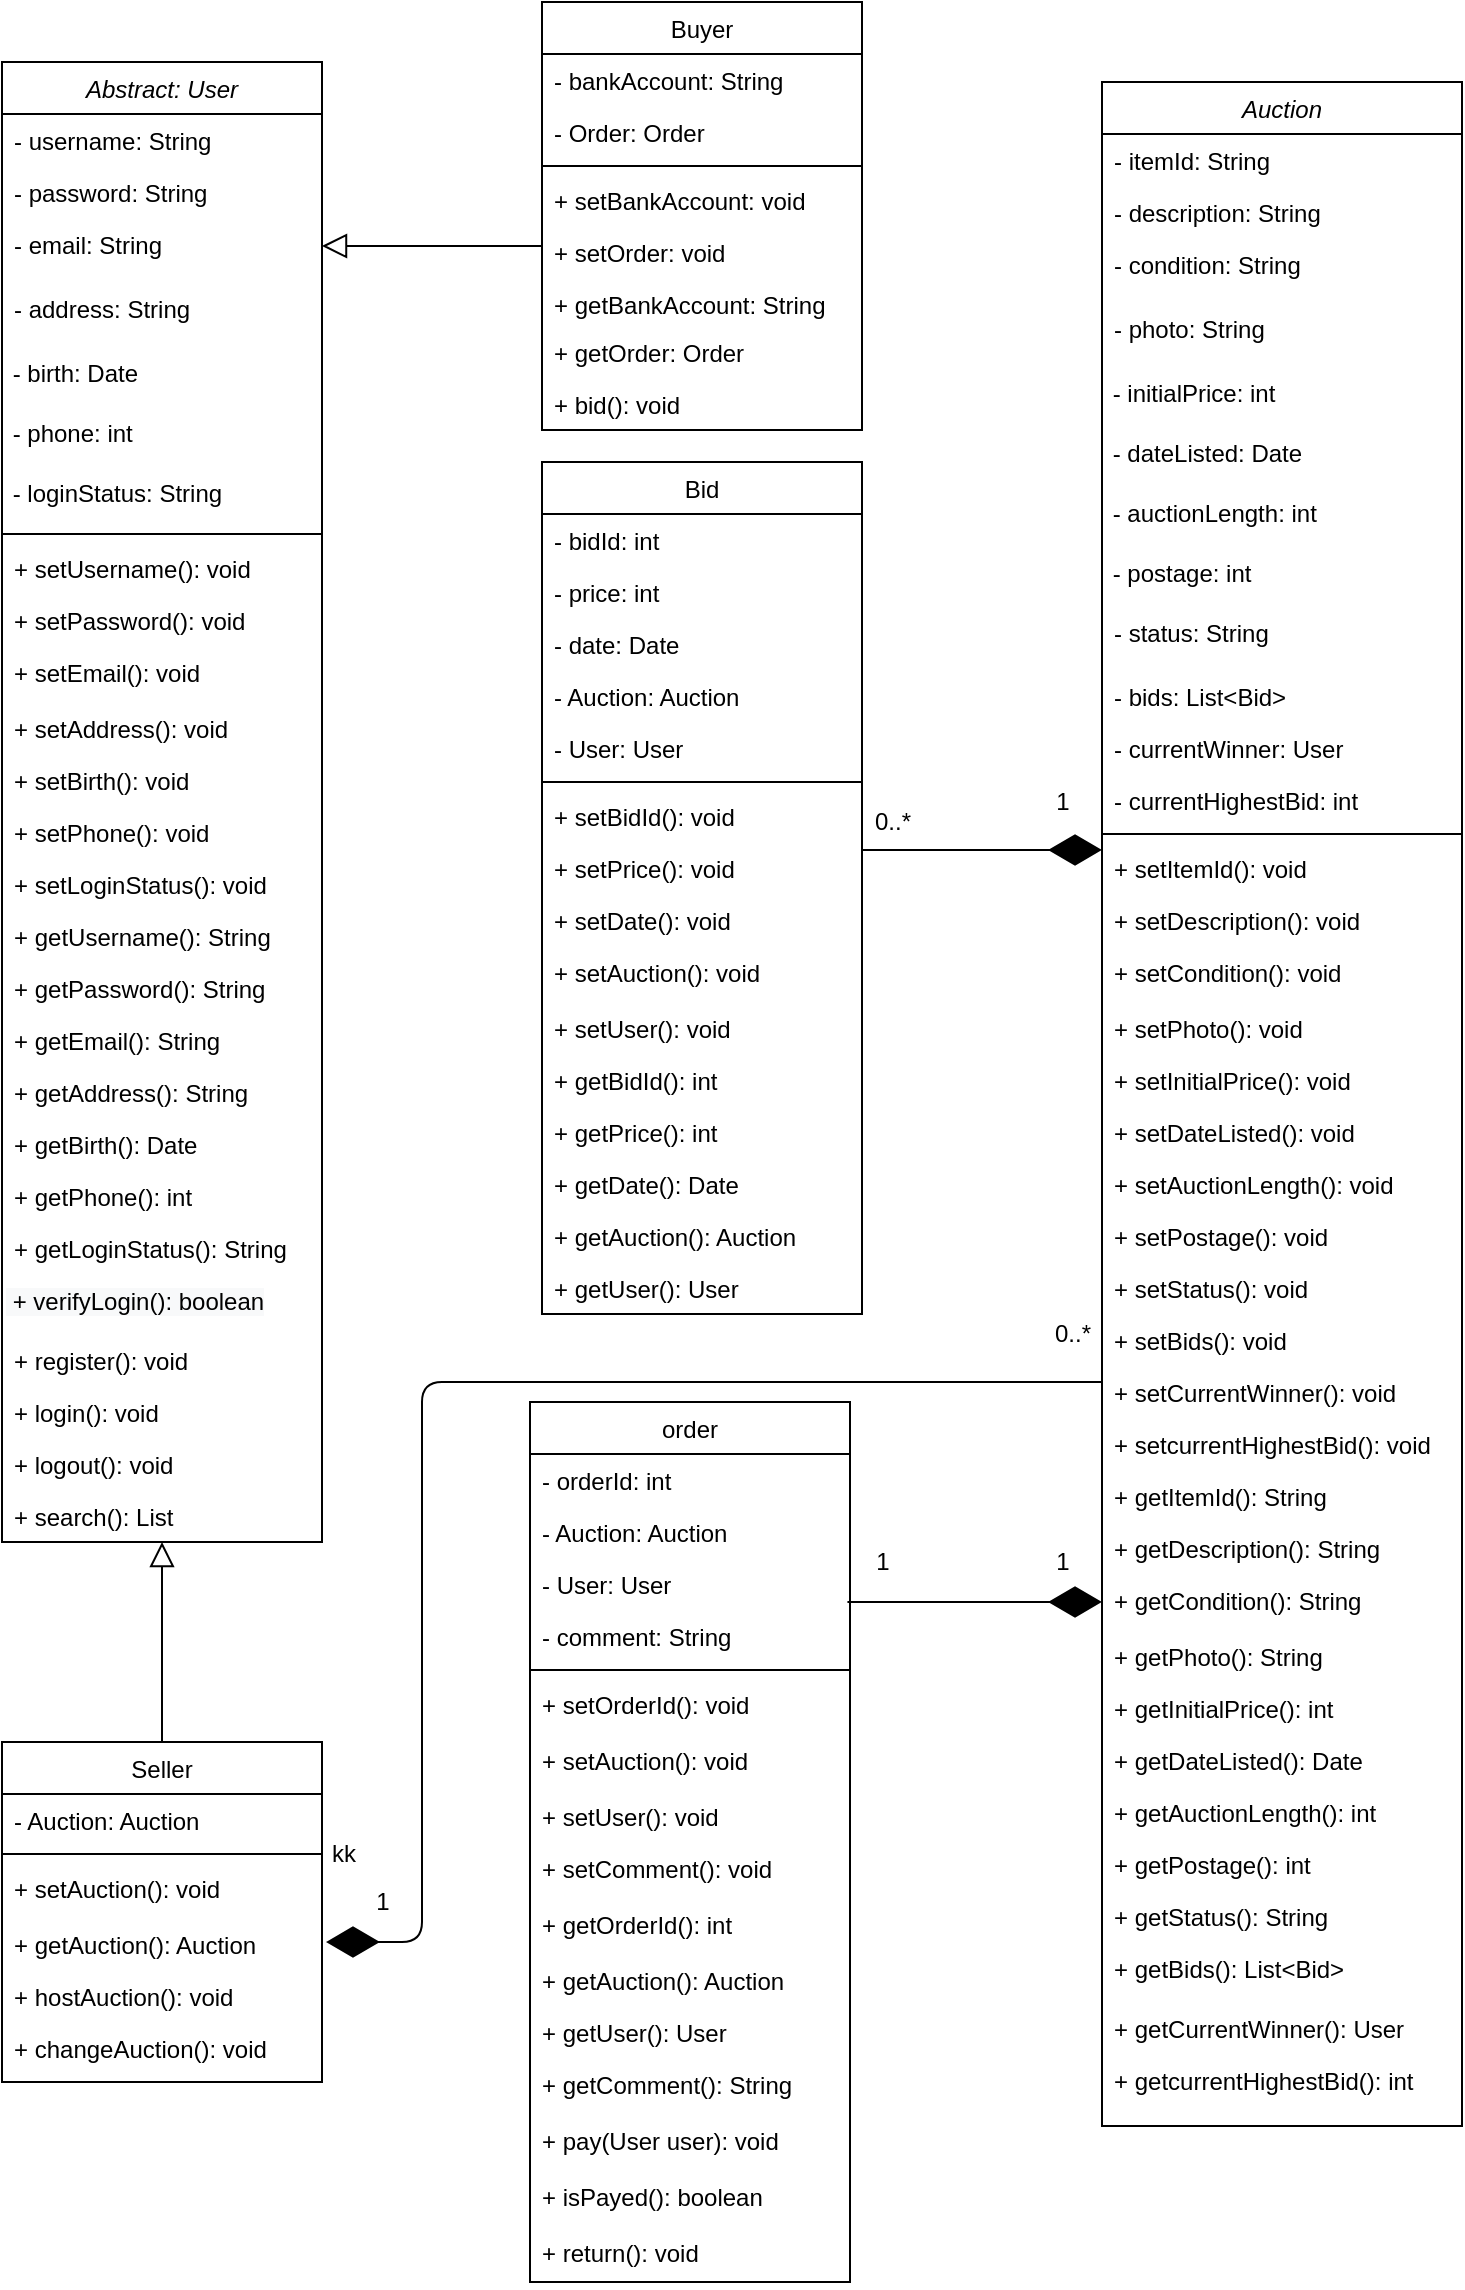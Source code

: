 <mxfile version="13.9.9" type="github">
  <diagram id="C5RBs43oDa-KdzZeNtuy" name="Page-1">
    <mxGraphModel dx="2106" dy="964" grid="1" gridSize="10" guides="1" tooltips="1" connect="1" arrows="1" fold="1" page="1" pageScale="1" pageWidth="827" pageHeight="1169" math="0" shadow="0">
      <root>
        <mxCell id="WIyWlLk6GJQsqaUBKTNV-0" />
        <mxCell id="WIyWlLk6GJQsqaUBKTNV-1" parent="WIyWlLk6GJQsqaUBKTNV-0" />
        <mxCell id="zkfFHV4jXpPFQw0GAbJ--0" value="Abstract: User" style="swimlane;fontStyle=2;align=center;verticalAlign=top;childLayout=stackLayout;horizontal=1;startSize=26;horizontalStack=0;resizeParent=1;resizeLast=0;collapsible=1;marginBottom=0;rounded=0;shadow=0;strokeWidth=1;" parent="WIyWlLk6GJQsqaUBKTNV-1" vertex="1">
          <mxGeometry x="70" y="50" width="160" height="740" as="geometry">
            <mxRectangle x="170" y="10" width="160" height="26" as="alternateBounds" />
          </mxGeometry>
        </mxCell>
        <mxCell id="zkfFHV4jXpPFQw0GAbJ--1" value="- username: String" style="text;align=left;verticalAlign=top;spacingLeft=4;spacingRight=4;overflow=hidden;rotatable=0;points=[[0,0.5],[1,0.5]];portConstraint=eastwest;" parent="zkfFHV4jXpPFQw0GAbJ--0" vertex="1">
          <mxGeometry y="26" width="160" height="26" as="geometry" />
        </mxCell>
        <mxCell id="zkfFHV4jXpPFQw0GAbJ--2" value="- password: String&#xa;" style="text;align=left;verticalAlign=top;spacingLeft=4;spacingRight=4;overflow=hidden;rotatable=0;points=[[0,0.5],[1,0.5]];portConstraint=eastwest;rounded=0;shadow=0;html=0;" parent="zkfFHV4jXpPFQw0GAbJ--0" vertex="1">
          <mxGeometry y="52" width="160" height="26" as="geometry" />
        </mxCell>
        <mxCell id="zkfFHV4jXpPFQw0GAbJ--3" value="- email: String" style="text;align=left;verticalAlign=top;spacingLeft=4;spacingRight=4;overflow=hidden;rotatable=0;points=[[0,0.5],[1,0.5]];portConstraint=eastwest;rounded=0;shadow=0;html=0;" parent="zkfFHV4jXpPFQw0GAbJ--0" vertex="1">
          <mxGeometry y="78" width="160" height="32" as="geometry" />
        </mxCell>
        <mxCell id="UwclA6iGlrnQya75xPqY-3" value="- address: String" style="text;align=left;verticalAlign=top;spacingLeft=4;spacingRight=4;overflow=hidden;rotatable=0;points=[[0,0.5],[1,0.5]];portConstraint=eastwest;rounded=0;shadow=0;html=0;" parent="zkfFHV4jXpPFQw0GAbJ--0" vertex="1">
          <mxGeometry y="110" width="160" height="32" as="geometry" />
        </mxCell>
        <mxCell id="UwclA6iGlrnQya75xPqY-2" value="&lt;font face=&quot;helvetica&quot;&gt;&amp;nbsp;- birth: Date&lt;/font&gt;" style="text;whiteSpace=wrap;html=1;" parent="zkfFHV4jXpPFQw0GAbJ--0" vertex="1">
          <mxGeometry y="142" width="160" height="30" as="geometry" />
        </mxCell>
        <mxCell id="UwclA6iGlrnQya75xPqY-4" value="&lt;font face=&quot;helvetica&quot;&gt;&amp;nbsp;- phone: int&lt;/font&gt;" style="text;whiteSpace=wrap;html=1;" parent="zkfFHV4jXpPFQw0GAbJ--0" vertex="1">
          <mxGeometry y="172" width="160" height="30" as="geometry" />
        </mxCell>
        <mxCell id="UwclA6iGlrnQya75xPqY-90" value="&lt;font face=&quot;helvetica&quot;&gt;&amp;nbsp;- loginStatus: String&lt;/font&gt;" style="text;whiteSpace=wrap;html=1;" parent="zkfFHV4jXpPFQw0GAbJ--0" vertex="1">
          <mxGeometry y="202" width="160" height="30" as="geometry" />
        </mxCell>
        <mxCell id="zkfFHV4jXpPFQw0GAbJ--4" value="" style="line;html=1;strokeWidth=1;align=left;verticalAlign=middle;spacingTop=-1;spacingLeft=3;spacingRight=3;rotatable=0;labelPosition=right;points=[];portConstraint=eastwest;" parent="zkfFHV4jXpPFQw0GAbJ--0" vertex="1">
          <mxGeometry y="232" width="160" height="8" as="geometry" />
        </mxCell>
        <mxCell id="zkfFHV4jXpPFQw0GAbJ--5" value="+ setUsername(): void" style="text;align=left;verticalAlign=top;spacingLeft=4;spacingRight=4;overflow=hidden;rotatable=0;points=[[0,0.5],[1,0.5]];portConstraint=eastwest;" parent="zkfFHV4jXpPFQw0GAbJ--0" vertex="1">
          <mxGeometry y="240" width="160" height="26" as="geometry" />
        </mxCell>
        <mxCell id="UwclA6iGlrnQya75xPqY-7" value="+ setPassword(): void" style="text;align=left;verticalAlign=top;spacingLeft=4;spacingRight=4;overflow=hidden;rotatable=0;points=[[0,0.5],[1,0.5]];portConstraint=eastwest;" parent="zkfFHV4jXpPFQw0GAbJ--0" vertex="1">
          <mxGeometry y="266" width="160" height="26" as="geometry" />
        </mxCell>
        <mxCell id="UwclA6iGlrnQya75xPqY-8" value="+ setEmail(): void" style="text;align=left;verticalAlign=top;spacingLeft=4;spacingRight=4;overflow=hidden;rotatable=0;points=[[0,0.5],[1,0.5]];portConstraint=eastwest;" parent="zkfFHV4jXpPFQw0GAbJ--0" vertex="1">
          <mxGeometry y="292" width="160" height="28" as="geometry" />
        </mxCell>
        <mxCell id="UwclA6iGlrnQya75xPqY-9" value="+ setAddress(): void" style="text;align=left;verticalAlign=top;spacingLeft=4;spacingRight=4;overflow=hidden;rotatable=0;points=[[0,0.5],[1,0.5]];portConstraint=eastwest;" parent="zkfFHV4jXpPFQw0GAbJ--0" vertex="1">
          <mxGeometry y="320" width="160" height="26" as="geometry" />
        </mxCell>
        <mxCell id="UwclA6iGlrnQya75xPqY-12" value="+ setBirth(): void" style="text;align=left;verticalAlign=top;spacingLeft=4;spacingRight=4;overflow=hidden;rotatable=0;points=[[0,0.5],[1,0.5]];portConstraint=eastwest;" parent="zkfFHV4jXpPFQw0GAbJ--0" vertex="1">
          <mxGeometry y="346" width="160" height="26" as="geometry" />
        </mxCell>
        <mxCell id="UwclA6iGlrnQya75xPqY-13" value="+ setPhone(): void" style="text;align=left;verticalAlign=top;spacingLeft=4;spacingRight=4;overflow=hidden;rotatable=0;points=[[0,0.5],[1,0.5]];portConstraint=eastwest;" parent="zkfFHV4jXpPFQw0GAbJ--0" vertex="1">
          <mxGeometry y="372" width="160" height="26" as="geometry" />
        </mxCell>
        <mxCell id="UwclA6iGlrnQya75xPqY-91" value="+ setLoginStatus(): void" style="text;align=left;verticalAlign=top;spacingLeft=4;spacingRight=4;overflow=hidden;rotatable=0;points=[[0,0.5],[1,0.5]];portConstraint=eastwest;" parent="zkfFHV4jXpPFQw0GAbJ--0" vertex="1">
          <mxGeometry y="398" width="160" height="26" as="geometry" />
        </mxCell>
        <mxCell id="UwclA6iGlrnQya75xPqY-11" value="+ getUsername(): String" style="text;align=left;verticalAlign=top;spacingLeft=4;spacingRight=4;overflow=hidden;rotatable=0;points=[[0,0.5],[1,0.5]];portConstraint=eastwest;" parent="zkfFHV4jXpPFQw0GAbJ--0" vertex="1">
          <mxGeometry y="424" width="160" height="26" as="geometry" />
        </mxCell>
        <mxCell id="UwclA6iGlrnQya75xPqY-10" value="+ getPassword(): String" style="text;align=left;verticalAlign=top;spacingLeft=4;spacingRight=4;overflow=hidden;rotatable=0;points=[[0,0.5],[1,0.5]];portConstraint=eastwest;" parent="zkfFHV4jXpPFQw0GAbJ--0" vertex="1">
          <mxGeometry y="450" width="160" height="26" as="geometry" />
        </mxCell>
        <mxCell id="UwclA6iGlrnQya75xPqY-18" value="+ getEmail(): String" style="text;align=left;verticalAlign=top;spacingLeft=4;spacingRight=4;overflow=hidden;rotatable=0;points=[[0,0.5],[1,0.5]];portConstraint=eastwest;" parent="zkfFHV4jXpPFQw0GAbJ--0" vertex="1">
          <mxGeometry y="476" width="160" height="26" as="geometry" />
        </mxCell>
        <mxCell id="UwclA6iGlrnQya75xPqY-17" value="+ getAddress(): String" style="text;align=left;verticalAlign=top;spacingLeft=4;spacingRight=4;overflow=hidden;rotatable=0;points=[[0,0.5],[1,0.5]];portConstraint=eastwest;" parent="zkfFHV4jXpPFQw0GAbJ--0" vertex="1">
          <mxGeometry y="502" width="160" height="26" as="geometry" />
        </mxCell>
        <mxCell id="UwclA6iGlrnQya75xPqY-16" value="+ getBirth(): Date" style="text;align=left;verticalAlign=top;spacingLeft=4;spacingRight=4;overflow=hidden;rotatable=0;points=[[0,0.5],[1,0.5]];portConstraint=eastwest;" parent="zkfFHV4jXpPFQw0GAbJ--0" vertex="1">
          <mxGeometry y="528" width="160" height="26" as="geometry" />
        </mxCell>
        <mxCell id="UwclA6iGlrnQya75xPqY-15" value="+ getPhone(): int" style="text;align=left;verticalAlign=top;spacingLeft=4;spacingRight=4;overflow=hidden;rotatable=0;points=[[0,0.5],[1,0.5]];portConstraint=eastwest;" parent="zkfFHV4jXpPFQw0GAbJ--0" vertex="1">
          <mxGeometry y="554" width="160" height="26" as="geometry" />
        </mxCell>
        <mxCell id="UwclA6iGlrnQya75xPqY-92" value="+ getLoginStatus(): String" style="text;align=left;verticalAlign=top;spacingLeft=4;spacingRight=4;overflow=hidden;rotatable=0;points=[[0,0.5],[1,0.5]];portConstraint=eastwest;" parent="zkfFHV4jXpPFQw0GAbJ--0" vertex="1">
          <mxGeometry y="580" width="160" height="26" as="geometry" />
        </mxCell>
        <mxCell id="UwclA6iGlrnQya75xPqY-19" value="&lt;span style=&quot;color: rgb(0 , 0 , 0) ; font-family: &amp;#34;helvetica&amp;#34; ; font-size: 12px ; font-style: normal ; font-weight: 400 ; letter-spacing: normal ; text-align: left ; text-indent: 0px ; text-transform: none ; word-spacing: 0px ; background-color: rgb(248 , 249 , 250) ; display: inline ; float: none&quot;&gt;&amp;nbsp;+ verifyLogin(): boolean&lt;/span&gt;" style="text;whiteSpace=wrap;html=1;" parent="zkfFHV4jXpPFQw0GAbJ--0" vertex="1">
          <mxGeometry y="606" width="160" height="30" as="geometry" />
        </mxCell>
        <mxCell id="UwclA6iGlrnQya75xPqY-22" value="+ register(): void" style="text;align=left;verticalAlign=top;spacingLeft=4;spacingRight=4;overflow=hidden;rotatable=0;points=[[0,0.5],[1,0.5]];portConstraint=eastwest;" parent="zkfFHV4jXpPFQw0GAbJ--0" vertex="1">
          <mxGeometry y="636" width="160" height="26" as="geometry" />
        </mxCell>
        <mxCell id="UwclA6iGlrnQya75xPqY-23" value="+ login(): void" style="text;align=left;verticalAlign=top;spacingLeft=4;spacingRight=4;overflow=hidden;rotatable=0;points=[[0,0.5],[1,0.5]];portConstraint=eastwest;" parent="zkfFHV4jXpPFQw0GAbJ--0" vertex="1">
          <mxGeometry y="662" width="160" height="26" as="geometry" />
        </mxCell>
        <mxCell id="Xe3VtJTiZvCKPFmN_5u9-61" value="+ logout(): void" style="text;align=left;verticalAlign=top;spacingLeft=4;spacingRight=4;overflow=hidden;rotatable=0;points=[[0,0.5],[1,0.5]];portConstraint=eastwest;" vertex="1" parent="zkfFHV4jXpPFQw0GAbJ--0">
          <mxGeometry y="688" width="160" height="26" as="geometry" />
        </mxCell>
        <mxCell id="UwclA6iGlrnQya75xPqY-82" value="+ search(): List" style="text;align=left;verticalAlign=top;spacingLeft=4;spacingRight=4;overflow=hidden;rotatable=0;points=[[0,0.5],[1,0.5]];portConstraint=eastwest;" parent="zkfFHV4jXpPFQw0GAbJ--0" vertex="1">
          <mxGeometry y="714" width="160" height="26" as="geometry" />
        </mxCell>
        <mxCell id="zkfFHV4jXpPFQw0GAbJ--6" value="Buyer" style="swimlane;fontStyle=0;align=center;verticalAlign=top;childLayout=stackLayout;horizontal=1;startSize=26;horizontalStack=0;resizeParent=1;resizeLast=0;collapsible=1;marginBottom=0;rounded=0;shadow=0;strokeWidth=1;" parent="WIyWlLk6GJQsqaUBKTNV-1" vertex="1">
          <mxGeometry x="340" y="20" width="160" height="214" as="geometry">
            <mxRectangle x="130" y="380" width="160" height="26" as="alternateBounds" />
          </mxGeometry>
        </mxCell>
        <mxCell id="Xe3VtJTiZvCKPFmN_5u9-1" value="- bankAccount: String" style="text;align=left;verticalAlign=top;spacingLeft=4;spacingRight=4;overflow=hidden;rotatable=0;points=[[0,0.5],[1,0.5]];portConstraint=eastwest;" vertex="1" parent="zkfFHV4jXpPFQw0GAbJ--6">
          <mxGeometry y="26" width="160" height="26" as="geometry" />
        </mxCell>
        <mxCell id="Xe3VtJTiZvCKPFmN_5u9-58" value="- Order: Order" style="text;align=left;verticalAlign=top;spacingLeft=4;spacingRight=4;overflow=hidden;rotatable=0;points=[[0,0.5],[1,0.5]];portConstraint=eastwest;" vertex="1" parent="zkfFHV4jXpPFQw0GAbJ--6">
          <mxGeometry y="52" width="160" height="26" as="geometry" />
        </mxCell>
        <mxCell id="zkfFHV4jXpPFQw0GAbJ--9" value="" style="line;html=1;strokeWidth=1;align=left;verticalAlign=middle;spacingTop=-1;spacingLeft=3;spacingRight=3;rotatable=0;labelPosition=right;points=[];portConstraint=eastwest;" parent="zkfFHV4jXpPFQw0GAbJ--6" vertex="1">
          <mxGeometry y="78" width="160" height="8" as="geometry" />
        </mxCell>
        <mxCell id="Xe3VtJTiZvCKPFmN_5u9-3" value="+ setBankAccount: void" style="text;align=left;verticalAlign=top;spacingLeft=4;spacingRight=4;overflow=hidden;rotatable=0;points=[[0,0.5],[1,0.5]];portConstraint=eastwest;" vertex="1" parent="zkfFHV4jXpPFQw0GAbJ--6">
          <mxGeometry y="86" width="160" height="26" as="geometry" />
        </mxCell>
        <mxCell id="Xe3VtJTiZvCKPFmN_5u9-59" value="+ setOrder: void" style="text;align=left;verticalAlign=top;spacingLeft=4;spacingRight=4;overflow=hidden;rotatable=0;points=[[0,0.5],[1,0.5]];portConstraint=eastwest;" vertex="1" parent="zkfFHV4jXpPFQw0GAbJ--6">
          <mxGeometry y="112" width="160" height="26" as="geometry" />
        </mxCell>
        <mxCell id="Xe3VtJTiZvCKPFmN_5u9-2" value="+ getBankAccount: String" style="text;align=left;verticalAlign=top;spacingLeft=4;spacingRight=4;overflow=hidden;rotatable=0;points=[[0,0.5],[1,0.5]];portConstraint=eastwest;" vertex="1" parent="zkfFHV4jXpPFQw0GAbJ--6">
          <mxGeometry y="138" width="160" height="24" as="geometry" />
        </mxCell>
        <mxCell id="Xe3VtJTiZvCKPFmN_5u9-60" value="+ getOrder: Order" style="text;align=left;verticalAlign=top;spacingLeft=4;spacingRight=4;overflow=hidden;rotatable=0;points=[[0,0.5],[1,0.5]];portConstraint=eastwest;" vertex="1" parent="zkfFHV4jXpPFQw0GAbJ--6">
          <mxGeometry y="162" width="160" height="26" as="geometry" />
        </mxCell>
        <mxCell id="Xe3VtJTiZvCKPFmN_5u9-0" value="+ bid(): void" style="text;align=left;verticalAlign=top;spacingLeft=4;spacingRight=4;overflow=hidden;rotatable=0;points=[[0,0.5],[1,0.5]];portConstraint=eastwest;" vertex="1" parent="zkfFHV4jXpPFQw0GAbJ--6">
          <mxGeometry y="188" width="160" height="26" as="geometry" />
        </mxCell>
        <mxCell id="zkfFHV4jXpPFQw0GAbJ--12" value="" style="endArrow=block;endSize=10;endFill=0;shadow=0;strokeWidth=1;rounded=0;edgeStyle=elbowEdgeStyle;elbow=vertical;" parent="WIyWlLk6GJQsqaUBKTNV-1" source="zkfFHV4jXpPFQw0GAbJ--6" target="zkfFHV4jXpPFQw0GAbJ--0" edge="1">
          <mxGeometry width="160" relative="1" as="geometry">
            <mxPoint x="200" y="203" as="sourcePoint" />
            <mxPoint x="200" y="203" as="targetPoint" />
          </mxGeometry>
        </mxCell>
        <mxCell id="zkfFHV4jXpPFQw0GAbJ--13" value="Seller" style="swimlane;fontStyle=0;align=center;verticalAlign=top;childLayout=stackLayout;horizontal=1;startSize=26;horizontalStack=0;resizeParent=1;resizeLast=0;collapsible=1;marginBottom=0;rounded=0;shadow=0;strokeWidth=1;" parent="WIyWlLk6GJQsqaUBKTNV-1" vertex="1">
          <mxGeometry x="70" y="890" width="160" height="170" as="geometry">
            <mxRectangle x="340" y="380" width="170" height="26" as="alternateBounds" />
          </mxGeometry>
        </mxCell>
        <mxCell id="Xe3VtJTiZvCKPFmN_5u9-64" value="- Auction: Auction" style="text;align=left;verticalAlign=top;spacingLeft=4;spacingRight=4;overflow=hidden;rotatable=0;points=[[0,0.5],[1,0.5]];portConstraint=eastwest;" vertex="1" parent="zkfFHV4jXpPFQw0GAbJ--13">
          <mxGeometry y="26" width="160" height="26" as="geometry" />
        </mxCell>
        <mxCell id="zkfFHV4jXpPFQw0GAbJ--15" value="kk" style="line;html=1;strokeWidth=1;align=left;verticalAlign=middle;spacingTop=-1;spacingLeft=3;spacingRight=3;rotatable=0;labelPosition=right;points=[];portConstraint=eastwest;" parent="zkfFHV4jXpPFQw0GAbJ--13" vertex="1">
          <mxGeometry y="52" width="160" height="8" as="geometry" />
        </mxCell>
        <mxCell id="Xe3VtJTiZvCKPFmN_5u9-65" value="+ setAuction(): void" style="text;align=left;verticalAlign=top;spacingLeft=4;spacingRight=4;overflow=hidden;rotatable=0;points=[[0,0.5],[1,0.5]];portConstraint=eastwest;" vertex="1" parent="zkfFHV4jXpPFQw0GAbJ--13">
          <mxGeometry y="60" width="160" height="28" as="geometry" />
        </mxCell>
        <mxCell id="Xe3VtJTiZvCKPFmN_5u9-66" value="+ getAuction(): Auction" style="text;align=left;verticalAlign=top;spacingLeft=4;spacingRight=4;overflow=hidden;rotatable=0;points=[[0,0.5],[1,0.5]];portConstraint=eastwest;" vertex="1" parent="zkfFHV4jXpPFQw0GAbJ--13">
          <mxGeometry y="88" width="160" height="26" as="geometry" />
        </mxCell>
        <mxCell id="Xe3VtJTiZvCKPFmN_5u9-82" value="+ hostAuction(): void" style="text;align=left;verticalAlign=top;spacingLeft=4;spacingRight=4;overflow=hidden;rotatable=0;points=[[0,0.5],[1,0.5]];portConstraint=eastwest;" vertex="1" parent="zkfFHV4jXpPFQw0GAbJ--13">
          <mxGeometry y="114" width="160" height="26" as="geometry" />
        </mxCell>
        <mxCell id="Xe3VtJTiZvCKPFmN_5u9-83" value="+ changeAuction(): void" style="text;align=left;verticalAlign=top;spacingLeft=4;spacingRight=4;overflow=hidden;rotatable=0;points=[[0,0.5],[1,0.5]];portConstraint=eastwest;" vertex="1" parent="zkfFHV4jXpPFQw0GAbJ--13">
          <mxGeometry y="140" width="160" height="26" as="geometry" />
        </mxCell>
        <mxCell id="zkfFHV4jXpPFQw0GAbJ--16" value="" style="endArrow=block;endSize=10;endFill=0;shadow=0;strokeWidth=1;rounded=0;edgeStyle=elbowEdgeStyle;elbow=vertical;" parent="WIyWlLk6GJQsqaUBKTNV-1" source="zkfFHV4jXpPFQw0GAbJ--13" target="zkfFHV4jXpPFQw0GAbJ--0" edge="1">
          <mxGeometry width="160" relative="1" as="geometry">
            <mxPoint x="210" y="373" as="sourcePoint" />
            <mxPoint x="310" y="271" as="targetPoint" />
          </mxGeometry>
        </mxCell>
        <mxCell id="UwclA6iGlrnQya75xPqY-24" value="Auction" style="swimlane;fontStyle=2;align=center;verticalAlign=top;childLayout=stackLayout;horizontal=1;startSize=26;horizontalStack=0;resizeParent=1;resizeLast=0;collapsible=1;marginBottom=0;rounded=0;shadow=0;strokeWidth=1;" parent="WIyWlLk6GJQsqaUBKTNV-1" vertex="1">
          <mxGeometry x="620" y="60" width="180" height="1022" as="geometry">
            <mxRectangle x="170" y="10" width="160" height="26" as="alternateBounds" />
          </mxGeometry>
        </mxCell>
        <mxCell id="UwclA6iGlrnQya75xPqY-25" value="- itemId: String" style="text;align=left;verticalAlign=top;spacingLeft=4;spacingRight=4;overflow=hidden;rotatable=0;points=[[0,0.5],[1,0.5]];portConstraint=eastwest;" parent="UwclA6iGlrnQya75xPqY-24" vertex="1">
          <mxGeometry y="26" width="180" height="26" as="geometry" />
        </mxCell>
        <mxCell id="UwclA6iGlrnQya75xPqY-26" value="- description: String&#xa;" style="text;align=left;verticalAlign=top;spacingLeft=4;spacingRight=4;overflow=hidden;rotatable=0;points=[[0,0.5],[1,0.5]];portConstraint=eastwest;rounded=0;shadow=0;html=0;" parent="UwclA6iGlrnQya75xPqY-24" vertex="1">
          <mxGeometry y="52" width="180" height="26" as="geometry" />
        </mxCell>
        <mxCell id="UwclA6iGlrnQya75xPqY-27" value="- condition: String" style="text;align=left;verticalAlign=top;spacingLeft=4;spacingRight=4;overflow=hidden;rotatable=0;points=[[0,0.5],[1,0.5]];portConstraint=eastwest;rounded=0;shadow=0;html=0;" parent="UwclA6iGlrnQya75xPqY-24" vertex="1">
          <mxGeometry y="78" width="180" height="32" as="geometry" />
        </mxCell>
        <mxCell id="UwclA6iGlrnQya75xPqY-28" value="- photo: String" style="text;align=left;verticalAlign=top;spacingLeft=4;spacingRight=4;overflow=hidden;rotatable=0;points=[[0,0.5],[1,0.5]];portConstraint=eastwest;rounded=0;shadow=0;html=0;" parent="UwclA6iGlrnQya75xPqY-24" vertex="1">
          <mxGeometry y="110" width="180" height="32" as="geometry" />
        </mxCell>
        <mxCell id="UwclA6iGlrnQya75xPqY-29" value="&lt;font face=&quot;helvetica&quot;&gt;&amp;nbsp;- initialPrice: int&lt;/font&gt;" style="text;whiteSpace=wrap;html=1;" parent="UwclA6iGlrnQya75xPqY-24" vertex="1">
          <mxGeometry y="142" width="180" height="30" as="geometry" />
        </mxCell>
        <mxCell id="UwclA6iGlrnQya75xPqY-30" value="&lt;font face=&quot;helvetica&quot;&gt;&amp;nbsp;- dateListed: Date&lt;/font&gt;" style="text;whiteSpace=wrap;html=1;" parent="UwclA6iGlrnQya75xPqY-24" vertex="1">
          <mxGeometry y="172" width="180" height="30" as="geometry" />
        </mxCell>
        <mxCell id="UwclA6iGlrnQya75xPqY-68" value="&lt;font face=&quot;helvetica&quot;&gt;&amp;nbsp;- auctionLength: int&lt;/font&gt;" style="text;whiteSpace=wrap;html=1;" parent="UwclA6iGlrnQya75xPqY-24" vertex="1">
          <mxGeometry y="202" width="180" height="30" as="geometry" />
        </mxCell>
        <mxCell id="UwclA6iGlrnQya75xPqY-67" value="&lt;font face=&quot;helvetica&quot;&gt;&amp;nbsp;- postage: int&lt;/font&gt;" style="text;whiteSpace=wrap;html=1;" parent="UwclA6iGlrnQya75xPqY-24" vertex="1">
          <mxGeometry y="232" width="180" height="30" as="geometry" />
        </mxCell>
        <mxCell id="UwclA6iGlrnQya75xPqY-69" value="- status: String" style="text;align=left;verticalAlign=top;spacingLeft=4;spacingRight=4;overflow=hidden;rotatable=0;points=[[0,0.5],[1,0.5]];portConstraint=eastwest;rounded=0;shadow=0;html=0;" parent="UwclA6iGlrnQya75xPqY-24" vertex="1">
          <mxGeometry y="262" width="180" height="32" as="geometry" />
        </mxCell>
        <mxCell id="Xe3VtJTiZvCKPFmN_5u9-35" value="- bids: List&lt;Bid&gt;" style="text;align=left;verticalAlign=top;spacingLeft=4;spacingRight=4;overflow=hidden;rotatable=0;points=[[0,0.5],[1,0.5]];portConstraint=eastwest;" vertex="1" parent="UwclA6iGlrnQya75xPqY-24">
          <mxGeometry y="294" width="180" height="26" as="geometry" />
        </mxCell>
        <mxCell id="Xe3VtJTiZvCKPFmN_5u9-71" value="- currentWinner: User" style="text;align=left;verticalAlign=top;spacingLeft=4;spacingRight=4;overflow=hidden;rotatable=0;points=[[0,0.5],[1,0.5]];portConstraint=eastwest;" vertex="1" parent="UwclA6iGlrnQya75xPqY-24">
          <mxGeometry y="320" width="180" height="26" as="geometry" />
        </mxCell>
        <mxCell id="Xe3VtJTiZvCKPFmN_5u9-72" value="- currentHighestBid: int" style="text;align=left;verticalAlign=top;spacingLeft=4;spacingRight=4;overflow=hidden;rotatable=0;points=[[0,0.5],[1,0.5]];portConstraint=eastwest;" vertex="1" parent="UwclA6iGlrnQya75xPqY-24">
          <mxGeometry y="346" width="180" height="26" as="geometry" />
        </mxCell>
        <mxCell id="UwclA6iGlrnQya75xPqY-31" value="" style="line;html=1;strokeWidth=1;align=left;verticalAlign=middle;spacingTop=-1;spacingLeft=3;spacingRight=3;rotatable=0;labelPosition=right;points=[];portConstraint=eastwest;" parent="UwclA6iGlrnQya75xPqY-24" vertex="1">
          <mxGeometry y="372" width="180" height="8" as="geometry" />
        </mxCell>
        <mxCell id="UwclA6iGlrnQya75xPqY-32" value="+ setItemId(): void" style="text;align=left;verticalAlign=top;spacingLeft=4;spacingRight=4;overflow=hidden;rotatable=0;points=[[0,0.5],[1,0.5]];portConstraint=eastwest;" parent="UwclA6iGlrnQya75xPqY-24" vertex="1">
          <mxGeometry y="380" width="180" height="26" as="geometry" />
        </mxCell>
        <mxCell id="UwclA6iGlrnQya75xPqY-33" value="+ setDescription(): void" style="text;align=left;verticalAlign=top;spacingLeft=4;spacingRight=4;overflow=hidden;rotatable=0;points=[[0,0.5],[1,0.5]];portConstraint=eastwest;" parent="UwclA6iGlrnQya75xPqY-24" vertex="1">
          <mxGeometry y="406" width="180" height="26" as="geometry" />
        </mxCell>
        <mxCell id="UwclA6iGlrnQya75xPqY-34" value="+ setCondition(): void" style="text;align=left;verticalAlign=top;spacingLeft=4;spacingRight=4;overflow=hidden;rotatable=0;points=[[0,0.5],[1,0.5]];portConstraint=eastwest;" parent="UwclA6iGlrnQya75xPqY-24" vertex="1">
          <mxGeometry y="432" width="180" height="28" as="geometry" />
        </mxCell>
        <mxCell id="UwclA6iGlrnQya75xPqY-35" value="+ setPhoto(): void&#xa;" style="text;align=left;verticalAlign=top;spacingLeft=4;spacingRight=4;overflow=hidden;rotatable=0;points=[[0,0.5],[1,0.5]];portConstraint=eastwest;" parent="UwclA6iGlrnQya75xPqY-24" vertex="1">
          <mxGeometry y="460" width="180" height="26" as="geometry" />
        </mxCell>
        <mxCell id="UwclA6iGlrnQya75xPqY-36" value="+ setInitialPrice(): void" style="text;align=left;verticalAlign=top;spacingLeft=4;spacingRight=4;overflow=hidden;rotatable=0;points=[[0,0.5],[1,0.5]];portConstraint=eastwest;" parent="UwclA6iGlrnQya75xPqY-24" vertex="1">
          <mxGeometry y="486" width="180" height="26" as="geometry" />
        </mxCell>
        <mxCell id="UwclA6iGlrnQya75xPqY-37" value="+ setDateListed(): void" style="text;align=left;verticalAlign=top;spacingLeft=4;spacingRight=4;overflow=hidden;rotatable=0;points=[[0,0.5],[1,0.5]];portConstraint=eastwest;" parent="UwclA6iGlrnQya75xPqY-24" vertex="1">
          <mxGeometry y="512" width="180" height="26" as="geometry" />
        </mxCell>
        <mxCell id="UwclA6iGlrnQya75xPqY-38" value="+ setAuctionLength(): void" style="text;align=left;verticalAlign=top;spacingLeft=4;spacingRight=4;overflow=hidden;rotatable=0;points=[[0,0.5],[1,0.5]];portConstraint=eastwest;" parent="UwclA6iGlrnQya75xPqY-24" vertex="1">
          <mxGeometry y="538" width="180" height="26" as="geometry" />
        </mxCell>
        <mxCell id="UwclA6iGlrnQya75xPqY-39" value="+ setPostage(): void" style="text;align=left;verticalAlign=top;spacingLeft=4;spacingRight=4;overflow=hidden;rotatable=0;points=[[0,0.5],[1,0.5]];portConstraint=eastwest;" parent="UwclA6iGlrnQya75xPqY-24" vertex="1">
          <mxGeometry y="564" width="180" height="26" as="geometry" />
        </mxCell>
        <mxCell id="UwclA6iGlrnQya75xPqY-40" value="+ setStatus(): void" style="text;align=left;verticalAlign=top;spacingLeft=4;spacingRight=4;overflow=hidden;rotatable=0;points=[[0,0.5],[1,0.5]];portConstraint=eastwest;" parent="UwclA6iGlrnQya75xPqY-24" vertex="1">
          <mxGeometry y="590" width="180" height="26" as="geometry" />
        </mxCell>
        <mxCell id="Xe3VtJTiZvCKPFmN_5u9-36" value="+ setBids(): void" style="text;align=left;verticalAlign=top;spacingLeft=4;spacingRight=4;overflow=hidden;rotatable=0;points=[[0,0.5],[1,0.5]];portConstraint=eastwest;" vertex="1" parent="UwclA6iGlrnQya75xPqY-24">
          <mxGeometry y="616" width="180" height="26" as="geometry" />
        </mxCell>
        <mxCell id="Xe3VtJTiZvCKPFmN_5u9-73" value="+ setCurrentWinner(): void" style="text;align=left;verticalAlign=top;spacingLeft=4;spacingRight=4;overflow=hidden;rotatable=0;points=[[0,0.5],[1,0.5]];portConstraint=eastwest;" vertex="1" parent="UwclA6iGlrnQya75xPqY-24">
          <mxGeometry y="642" width="180" height="26" as="geometry" />
        </mxCell>
        <mxCell id="Xe3VtJTiZvCKPFmN_5u9-74" value="+ setcurrentHighestBid(): void" style="text;align=left;verticalAlign=top;spacingLeft=4;spacingRight=4;overflow=hidden;rotatable=0;points=[[0,0.5],[1,0.5]];portConstraint=eastwest;" vertex="1" parent="UwclA6iGlrnQya75xPqY-24">
          <mxGeometry y="668" width="180" height="26" as="geometry" />
        </mxCell>
        <mxCell id="UwclA6iGlrnQya75xPqY-72" value="+ getItemId(): String" style="text;align=left;verticalAlign=top;spacingLeft=4;spacingRight=4;overflow=hidden;rotatable=0;points=[[0,0.5],[1,0.5]];portConstraint=eastwest;" parent="UwclA6iGlrnQya75xPqY-24" vertex="1">
          <mxGeometry y="694" width="180" height="26" as="geometry" />
        </mxCell>
        <mxCell id="UwclA6iGlrnQya75xPqY-73" value="+ getDescription(): String" style="text;align=left;verticalAlign=top;spacingLeft=4;spacingRight=4;overflow=hidden;rotatable=0;points=[[0,0.5],[1,0.5]];portConstraint=eastwest;" parent="UwclA6iGlrnQya75xPqY-24" vertex="1">
          <mxGeometry y="720" width="180" height="26" as="geometry" />
        </mxCell>
        <mxCell id="UwclA6iGlrnQya75xPqY-74" value="+ getCondition(): String" style="text;align=left;verticalAlign=top;spacingLeft=4;spacingRight=4;overflow=hidden;rotatable=0;points=[[0,0.5],[1,0.5]];portConstraint=eastwest;" parent="UwclA6iGlrnQya75xPqY-24" vertex="1">
          <mxGeometry y="746" width="180" height="28" as="geometry" />
        </mxCell>
        <mxCell id="UwclA6iGlrnQya75xPqY-75" value="+ getPhoto(): String" style="text;align=left;verticalAlign=top;spacingLeft=4;spacingRight=4;overflow=hidden;rotatable=0;points=[[0,0.5],[1,0.5]];portConstraint=eastwest;" parent="UwclA6iGlrnQya75xPqY-24" vertex="1">
          <mxGeometry y="774" width="180" height="26" as="geometry" />
        </mxCell>
        <mxCell id="UwclA6iGlrnQya75xPqY-77" value="+ getInitialPrice(): int" style="text;align=left;verticalAlign=top;spacingLeft=4;spacingRight=4;overflow=hidden;rotatable=0;points=[[0,0.5],[1,0.5]];portConstraint=eastwest;" parent="UwclA6iGlrnQya75xPqY-24" vertex="1">
          <mxGeometry y="800" width="180" height="26" as="geometry" />
        </mxCell>
        <mxCell id="UwclA6iGlrnQya75xPqY-78" value="+ getDateListed(): Date" style="text;align=left;verticalAlign=top;spacingLeft=4;spacingRight=4;overflow=hidden;rotatable=0;points=[[0,0.5],[1,0.5]];portConstraint=eastwest;" parent="UwclA6iGlrnQya75xPqY-24" vertex="1">
          <mxGeometry y="826" width="180" height="26" as="geometry" />
        </mxCell>
        <mxCell id="UwclA6iGlrnQya75xPqY-79" value="+ getAuctionLength(): int" style="text;align=left;verticalAlign=top;spacingLeft=4;spacingRight=4;overflow=hidden;rotatable=0;points=[[0,0.5],[1,0.5]];portConstraint=eastwest;" parent="UwclA6iGlrnQya75xPqY-24" vertex="1">
          <mxGeometry y="852" width="180" height="26" as="geometry" />
        </mxCell>
        <mxCell id="UwclA6iGlrnQya75xPqY-80" value="+ getPostage(): int" style="text;align=left;verticalAlign=top;spacingLeft=4;spacingRight=4;overflow=hidden;rotatable=0;points=[[0,0.5],[1,0.5]];portConstraint=eastwest;" parent="UwclA6iGlrnQya75xPqY-24" vertex="1">
          <mxGeometry y="878" width="180" height="26" as="geometry" />
        </mxCell>
        <mxCell id="UwclA6iGlrnQya75xPqY-81" value="+ getStatus(): String" style="text;align=left;verticalAlign=top;spacingLeft=4;spacingRight=4;overflow=hidden;rotatable=0;points=[[0,0.5],[1,0.5]];portConstraint=eastwest;" parent="UwclA6iGlrnQya75xPqY-24" vertex="1">
          <mxGeometry y="904" width="180" height="26" as="geometry" />
        </mxCell>
        <mxCell id="Xe3VtJTiZvCKPFmN_5u9-38" value="+ getBids(): List&lt;Bid&gt;" style="text;align=left;verticalAlign=top;spacingLeft=4;spacingRight=4;overflow=hidden;rotatable=0;points=[[0,0.5],[1,0.5]];portConstraint=eastwest;" vertex="1" parent="UwclA6iGlrnQya75xPqY-24">
          <mxGeometry y="930" width="180" height="30" as="geometry" />
        </mxCell>
        <mxCell id="Xe3VtJTiZvCKPFmN_5u9-78" value="+ getCurrentWinner(): User" style="text;align=left;verticalAlign=top;spacingLeft=4;spacingRight=4;overflow=hidden;rotatable=0;points=[[0,0.5],[1,0.5]];portConstraint=eastwest;" vertex="1" parent="UwclA6iGlrnQya75xPqY-24">
          <mxGeometry y="960" width="180" height="26" as="geometry" />
        </mxCell>
        <mxCell id="Xe3VtJTiZvCKPFmN_5u9-79" value="+ getcurrentHighestBid(): int" style="text;align=left;verticalAlign=top;spacingLeft=4;spacingRight=4;overflow=hidden;rotatable=0;points=[[0,0.5],[1,0.5]];portConstraint=eastwest;" vertex="1" parent="UwclA6iGlrnQya75xPqY-24">
          <mxGeometry y="986" width="180" height="26" as="geometry" />
        </mxCell>
        <mxCell id="UwclA6iGlrnQya75xPqY-48" value="order" style="swimlane;fontStyle=0;align=center;verticalAlign=top;childLayout=stackLayout;horizontal=1;startSize=26;horizontalStack=0;resizeParent=1;resizeLast=0;collapsible=1;marginBottom=0;rounded=0;shadow=0;strokeWidth=1;" parent="WIyWlLk6GJQsqaUBKTNV-1" vertex="1">
          <mxGeometry x="334" y="720" width="160" height="440" as="geometry">
            <mxRectangle x="130" y="380" width="160" height="26" as="alternateBounds" />
          </mxGeometry>
        </mxCell>
        <mxCell id="Xe3VtJTiZvCKPFmN_5u9-46" value="- orderId: int" style="text;align=left;verticalAlign=top;spacingLeft=4;spacingRight=4;overflow=hidden;rotatable=0;points=[[0,0.5],[1,0.5]];portConstraint=eastwest;" vertex="1" parent="UwclA6iGlrnQya75xPqY-48">
          <mxGeometry y="26" width="160" height="26" as="geometry" />
        </mxCell>
        <mxCell id="Xe3VtJTiZvCKPFmN_5u9-39" value="- Auction: Auction" style="text;align=left;verticalAlign=top;spacingLeft=4;spacingRight=4;overflow=hidden;rotatable=0;points=[[0,0.5],[1,0.5]];portConstraint=eastwest;" vertex="1" parent="UwclA6iGlrnQya75xPqY-48">
          <mxGeometry y="52" width="160" height="26" as="geometry" />
        </mxCell>
        <mxCell id="Xe3VtJTiZvCKPFmN_5u9-40" value="- User: User" style="text;align=left;verticalAlign=top;spacingLeft=4;spacingRight=4;overflow=hidden;rotatable=0;points=[[0,0.5],[1,0.5]];portConstraint=eastwest;" vertex="1" parent="UwclA6iGlrnQya75xPqY-48">
          <mxGeometry y="78" width="160" height="26" as="geometry" />
        </mxCell>
        <mxCell id="Xe3VtJTiZvCKPFmN_5u9-49" value="- comment: String" style="text;align=left;verticalAlign=top;spacingLeft=4;spacingRight=4;overflow=hidden;rotatable=0;points=[[0,0.5],[1,0.5]];portConstraint=eastwest;" vertex="1" parent="UwclA6iGlrnQya75xPqY-48">
          <mxGeometry y="104" width="160" height="26" as="geometry" />
        </mxCell>
        <mxCell id="UwclA6iGlrnQya75xPqY-51" value="" style="line;html=1;strokeWidth=1;align=left;verticalAlign=middle;spacingTop=-1;spacingLeft=3;spacingRight=3;rotatable=0;labelPosition=right;points=[];portConstraint=eastwest;" parent="UwclA6iGlrnQya75xPqY-48" vertex="1">
          <mxGeometry y="130" width="160" height="8" as="geometry" />
        </mxCell>
        <mxCell id="Xe3VtJTiZvCKPFmN_5u9-47" value="+ setOrderId(): void" style="text;align=left;verticalAlign=top;spacingLeft=4;spacingRight=4;overflow=hidden;rotatable=0;points=[[0,0.5],[1,0.5]];portConstraint=eastwest;" vertex="1" parent="UwclA6iGlrnQya75xPqY-48">
          <mxGeometry y="138" width="160" height="28" as="geometry" />
        </mxCell>
        <mxCell id="Xe3VtJTiZvCKPFmN_5u9-41" value="+ setAuction(): void" style="text;align=left;verticalAlign=top;spacingLeft=4;spacingRight=4;overflow=hidden;rotatable=0;points=[[0,0.5],[1,0.5]];portConstraint=eastwest;" vertex="1" parent="UwclA6iGlrnQya75xPqY-48">
          <mxGeometry y="166" width="160" height="28" as="geometry" />
        </mxCell>
        <mxCell id="Xe3VtJTiZvCKPFmN_5u9-42" value="+ setUser(): void" style="text;align=left;verticalAlign=top;spacingLeft=4;spacingRight=4;overflow=hidden;rotatable=0;points=[[0,0.5],[1,0.5]];portConstraint=eastwest;" vertex="1" parent="UwclA6iGlrnQya75xPqY-48">
          <mxGeometry y="194" width="160" height="26" as="geometry" />
        </mxCell>
        <mxCell id="Xe3VtJTiZvCKPFmN_5u9-50" value="+ setComment(): void" style="text;align=left;verticalAlign=top;spacingLeft=4;spacingRight=4;overflow=hidden;rotatable=0;points=[[0,0.5],[1,0.5]];portConstraint=eastwest;" vertex="1" parent="UwclA6iGlrnQya75xPqY-48">
          <mxGeometry y="220" width="160" height="28" as="geometry" />
        </mxCell>
        <mxCell id="Xe3VtJTiZvCKPFmN_5u9-48" value="+ getOrderId(): int" style="text;align=left;verticalAlign=top;spacingLeft=4;spacingRight=4;overflow=hidden;rotatable=0;points=[[0,0.5],[1,0.5]];portConstraint=eastwest;" vertex="1" parent="UwclA6iGlrnQya75xPqY-48">
          <mxGeometry y="248" width="160" height="28" as="geometry" />
        </mxCell>
        <mxCell id="Xe3VtJTiZvCKPFmN_5u9-43" value="+ getAuction(): Auction" style="text;align=left;verticalAlign=top;spacingLeft=4;spacingRight=4;overflow=hidden;rotatable=0;points=[[0,0.5],[1,0.5]];portConstraint=eastwest;" vertex="1" parent="UwclA6iGlrnQya75xPqY-48">
          <mxGeometry y="276" width="160" height="26" as="geometry" />
        </mxCell>
        <mxCell id="Xe3VtJTiZvCKPFmN_5u9-44" value="+ getUser(): User" style="text;align=left;verticalAlign=top;spacingLeft=4;spacingRight=4;overflow=hidden;rotatable=0;points=[[0,0.5],[1,0.5]];portConstraint=eastwest;" vertex="1" parent="UwclA6iGlrnQya75xPqY-48">
          <mxGeometry y="302" width="160" height="26" as="geometry" />
        </mxCell>
        <mxCell id="Xe3VtJTiZvCKPFmN_5u9-51" value="+ getComment(): String" style="text;align=left;verticalAlign=top;spacingLeft=4;spacingRight=4;overflow=hidden;rotatable=0;points=[[0,0.5],[1,0.5]];portConstraint=eastwest;" vertex="1" parent="UwclA6iGlrnQya75xPqY-48">
          <mxGeometry y="328" width="160" height="28" as="geometry" />
        </mxCell>
        <mxCell id="Xe3VtJTiZvCKPFmN_5u9-45" value="+ pay(User user): void&#xa;" style="text;align=left;verticalAlign=top;spacingLeft=4;spacingRight=4;overflow=hidden;rotatable=0;points=[[0,0.5],[1,0.5]];portConstraint=eastwest;" vertex="1" parent="UwclA6iGlrnQya75xPqY-48">
          <mxGeometry y="356" width="160" height="28" as="geometry" />
        </mxCell>
        <mxCell id="Xe3VtJTiZvCKPFmN_5u9-52" value="+ isPayed(): boolean&#xa;" style="text;align=left;verticalAlign=top;spacingLeft=4;spacingRight=4;overflow=hidden;rotatable=0;points=[[0,0.5],[1,0.5]];portConstraint=eastwest;" vertex="1" parent="UwclA6iGlrnQya75xPqY-48">
          <mxGeometry y="384" width="160" height="28" as="geometry" />
        </mxCell>
        <mxCell id="Xe3VtJTiZvCKPFmN_5u9-53" value="+ return(): void" style="text;align=left;verticalAlign=top;spacingLeft=4;spacingRight=4;overflow=hidden;rotatable=0;points=[[0,0.5],[1,0.5]];portConstraint=eastwest;" vertex="1" parent="UwclA6iGlrnQya75xPqY-48">
          <mxGeometry y="412" width="160" height="28" as="geometry" />
        </mxCell>
        <mxCell id="UwclA6iGlrnQya75xPqY-54" value="Bid" style="swimlane;fontStyle=0;align=center;verticalAlign=top;childLayout=stackLayout;horizontal=1;startSize=26;horizontalStack=0;resizeParent=1;resizeLast=0;collapsible=1;marginBottom=0;rounded=0;shadow=0;strokeWidth=1;" parent="WIyWlLk6GJQsqaUBKTNV-1" vertex="1">
          <mxGeometry x="340" y="250" width="160" height="426" as="geometry">
            <mxRectangle x="130" y="380" width="160" height="26" as="alternateBounds" />
          </mxGeometry>
        </mxCell>
        <mxCell id="UwclA6iGlrnQya75xPqY-83" value="- bidId: int" style="text;align=left;verticalAlign=top;spacingLeft=4;spacingRight=4;overflow=hidden;rotatable=0;points=[[0,0.5],[1,0.5]];portConstraint=eastwest;" parent="UwclA6iGlrnQya75xPqY-54" vertex="1">
          <mxGeometry y="26" width="160" height="26" as="geometry" />
        </mxCell>
        <mxCell id="UwclA6iGlrnQya75xPqY-84" value="- price: int" style="text;align=left;verticalAlign=top;spacingLeft=4;spacingRight=4;overflow=hidden;rotatable=0;points=[[0,0.5],[1,0.5]];portConstraint=eastwest;" parent="UwclA6iGlrnQya75xPqY-54" vertex="1">
          <mxGeometry y="52" width="160" height="26" as="geometry" />
        </mxCell>
        <mxCell id="Xe3VtJTiZvCKPFmN_5u9-27" value="- date: Date" style="text;align=left;verticalAlign=top;spacingLeft=4;spacingRight=4;overflow=hidden;rotatable=0;points=[[0,0.5],[1,0.5]];portConstraint=eastwest;" vertex="1" parent="UwclA6iGlrnQya75xPqY-54">
          <mxGeometry y="78" width="160" height="26" as="geometry" />
        </mxCell>
        <mxCell id="Xe3VtJTiZvCKPFmN_5u9-28" value="- Auction: Auction" style="text;align=left;verticalAlign=top;spacingLeft=4;spacingRight=4;overflow=hidden;rotatable=0;points=[[0,0.5],[1,0.5]];portConstraint=eastwest;" vertex="1" parent="UwclA6iGlrnQya75xPqY-54">
          <mxGeometry y="104" width="160" height="26" as="geometry" />
        </mxCell>
        <mxCell id="Xe3VtJTiZvCKPFmN_5u9-29" value="- User: User" style="text;align=left;verticalAlign=top;spacingLeft=4;spacingRight=4;overflow=hidden;rotatable=0;points=[[0,0.5],[1,0.5]];portConstraint=eastwest;" vertex="1" parent="UwclA6iGlrnQya75xPqY-54">
          <mxGeometry y="130" width="160" height="26" as="geometry" />
        </mxCell>
        <mxCell id="UwclA6iGlrnQya75xPqY-57" value="" style="line;html=1;strokeWidth=1;align=left;verticalAlign=middle;spacingTop=-1;spacingLeft=3;spacingRight=3;rotatable=0;labelPosition=right;points=[];portConstraint=eastwest;" parent="UwclA6iGlrnQya75xPqY-54" vertex="1">
          <mxGeometry y="156" width="160" height="8" as="geometry" />
        </mxCell>
        <mxCell id="UwclA6iGlrnQya75xPqY-85" value="+ setBidId(): void" style="text;align=left;verticalAlign=top;spacingLeft=4;spacingRight=4;overflow=hidden;rotatable=0;points=[[0,0.5],[1,0.5]];portConstraint=eastwest;" parent="UwclA6iGlrnQya75xPqY-54" vertex="1">
          <mxGeometry y="164" width="160" height="26" as="geometry" />
        </mxCell>
        <mxCell id="UwclA6iGlrnQya75xPqY-86" value="+ setPrice(): void" style="text;align=left;verticalAlign=top;spacingLeft=4;spacingRight=4;overflow=hidden;rotatable=0;points=[[0,0.5],[1,0.5]];portConstraint=eastwest;" parent="UwclA6iGlrnQya75xPqY-54" vertex="1">
          <mxGeometry y="190" width="160" height="26" as="geometry" />
        </mxCell>
        <mxCell id="UwclA6iGlrnQya75xPqY-87" value="+ setDate(): void" style="text;align=left;verticalAlign=top;spacingLeft=4;spacingRight=4;overflow=hidden;rotatable=0;points=[[0,0.5],[1,0.5]];portConstraint=eastwest;" parent="UwclA6iGlrnQya75xPqY-54" vertex="1">
          <mxGeometry y="216" width="160" height="26" as="geometry" />
        </mxCell>
        <mxCell id="UwclA6iGlrnQya75xPqY-88" value="+ setAuction(): void" style="text;align=left;verticalAlign=top;spacingLeft=4;spacingRight=4;overflow=hidden;rotatable=0;points=[[0,0.5],[1,0.5]];portConstraint=eastwest;" parent="UwclA6iGlrnQya75xPqY-54" vertex="1">
          <mxGeometry y="242" width="160" height="28" as="geometry" />
        </mxCell>
        <mxCell id="UwclA6iGlrnQya75xPqY-89" value="+ setUser(): void" style="text;align=left;verticalAlign=top;spacingLeft=4;spacingRight=4;overflow=hidden;rotatable=0;points=[[0,0.5],[1,0.5]];portConstraint=eastwest;" parent="UwclA6iGlrnQya75xPqY-54" vertex="1">
          <mxGeometry y="270" width="160" height="26" as="geometry" />
        </mxCell>
        <mxCell id="Xe3VtJTiZvCKPFmN_5u9-30" value="+ getBidId(): int" style="text;align=left;verticalAlign=top;spacingLeft=4;spacingRight=4;overflow=hidden;rotatable=0;points=[[0,0.5],[1,0.5]];portConstraint=eastwest;" vertex="1" parent="UwclA6iGlrnQya75xPqY-54">
          <mxGeometry y="296" width="160" height="26" as="geometry" />
        </mxCell>
        <mxCell id="Xe3VtJTiZvCKPFmN_5u9-31" value="+ getPrice(): int" style="text;align=left;verticalAlign=top;spacingLeft=4;spacingRight=4;overflow=hidden;rotatable=0;points=[[0,0.5],[1,0.5]];portConstraint=eastwest;" vertex="1" parent="UwclA6iGlrnQya75xPqY-54">
          <mxGeometry y="322" width="160" height="26" as="geometry" />
        </mxCell>
        <mxCell id="Xe3VtJTiZvCKPFmN_5u9-32" value="+ getDate(): Date" style="text;align=left;verticalAlign=top;spacingLeft=4;spacingRight=4;overflow=hidden;rotatable=0;points=[[0,0.5],[1,0.5]];portConstraint=eastwest;" vertex="1" parent="UwclA6iGlrnQya75xPqY-54">
          <mxGeometry y="348" width="160" height="26" as="geometry" />
        </mxCell>
        <mxCell id="Xe3VtJTiZvCKPFmN_5u9-33" value="+ getAuction(): Auction" style="text;align=left;verticalAlign=top;spacingLeft=4;spacingRight=4;overflow=hidden;rotatable=0;points=[[0,0.5],[1,0.5]];portConstraint=eastwest;" vertex="1" parent="UwclA6iGlrnQya75xPqY-54">
          <mxGeometry y="374" width="160" height="26" as="geometry" />
        </mxCell>
        <mxCell id="Xe3VtJTiZvCKPFmN_5u9-34" value="+ getUser(): User" style="text;align=left;verticalAlign=top;spacingLeft=4;spacingRight=4;overflow=hidden;rotatable=0;points=[[0,0.5],[1,0.5]];portConstraint=eastwest;" vertex="1" parent="UwclA6iGlrnQya75xPqY-54">
          <mxGeometry y="400" width="160" height="26" as="geometry" />
        </mxCell>
        <mxCell id="Xe3VtJTiZvCKPFmN_5u9-17" value="" style="endArrow=diamondThin;endFill=1;endSize=24;html=1;" edge="1" parent="WIyWlLk6GJQsqaUBKTNV-1">
          <mxGeometry width="160" relative="1" as="geometry">
            <mxPoint x="500" y="444" as="sourcePoint" />
            <mxPoint x="620" y="444" as="targetPoint" />
          </mxGeometry>
        </mxCell>
        <mxCell id="Xe3VtJTiZvCKPFmN_5u9-24" value="1" style="text;html=1;align=center;verticalAlign=middle;resizable=0;points=[];autosize=1;" vertex="1" parent="WIyWlLk6GJQsqaUBKTNV-1">
          <mxGeometry x="590" y="410" width="20" height="20" as="geometry" />
        </mxCell>
        <mxCell id="Xe3VtJTiZvCKPFmN_5u9-25" value="0..*" style="text;html=1;align=center;verticalAlign=middle;resizable=0;points=[];autosize=1;" vertex="1" parent="WIyWlLk6GJQsqaUBKTNV-1">
          <mxGeometry x="500" y="420" width="30" height="20" as="geometry" />
        </mxCell>
        <mxCell id="Xe3VtJTiZvCKPFmN_5u9-55" value="" style="endArrow=diamondThin;endFill=1;endSize=24;html=1;exitX=0.998;exitY=0.241;exitDx=0;exitDy=0;exitPerimeter=0;entryX=0;entryY=0.5;entryDx=0;entryDy=0;" edge="1" parent="WIyWlLk6GJQsqaUBKTNV-1" target="UwclA6iGlrnQya75xPqY-74">
          <mxGeometry width="160" relative="1" as="geometry">
            <mxPoint x="492.72" y="820.006" as="sourcePoint" />
            <mxPoint x="600" y="820" as="targetPoint" />
          </mxGeometry>
        </mxCell>
        <mxCell id="Xe3VtJTiZvCKPFmN_5u9-56" value="1" style="text;html=1;align=center;verticalAlign=middle;resizable=0;points=[];autosize=1;" vertex="1" parent="WIyWlLk6GJQsqaUBKTNV-1">
          <mxGeometry x="590" y="790" width="20" height="20" as="geometry" />
        </mxCell>
        <mxCell id="Xe3VtJTiZvCKPFmN_5u9-57" value="1" style="text;html=1;align=center;verticalAlign=middle;resizable=0;points=[];autosize=1;" vertex="1" parent="WIyWlLk6GJQsqaUBKTNV-1">
          <mxGeometry x="500" y="790" width="20" height="20" as="geometry" />
        </mxCell>
        <mxCell id="Xe3VtJTiZvCKPFmN_5u9-67" value="" style="endArrow=diamondThin;endFill=1;endSize=24;html=1;" edge="1" parent="WIyWlLk6GJQsqaUBKTNV-1">
          <mxGeometry width="160" relative="1" as="geometry">
            <mxPoint x="620" y="710" as="sourcePoint" />
            <mxPoint x="232" y="990" as="targetPoint" />
            <Array as="points">
              <mxPoint x="280" y="710" />
              <mxPoint x="280" y="990" />
            </Array>
          </mxGeometry>
        </mxCell>
        <mxCell id="Xe3VtJTiZvCKPFmN_5u9-68" value="1" style="text;html=1;align=center;verticalAlign=middle;resizable=0;points=[];autosize=1;" vertex="1" parent="WIyWlLk6GJQsqaUBKTNV-1">
          <mxGeometry x="250" y="960" width="20" height="20" as="geometry" />
        </mxCell>
        <mxCell id="Xe3VtJTiZvCKPFmN_5u9-69" value="0..*" style="text;html=1;align=center;verticalAlign=middle;resizable=0;points=[];autosize=1;" vertex="1" parent="WIyWlLk6GJQsqaUBKTNV-1">
          <mxGeometry x="590" y="676" width="30" height="20" as="geometry" />
        </mxCell>
      </root>
    </mxGraphModel>
  </diagram>
</mxfile>
